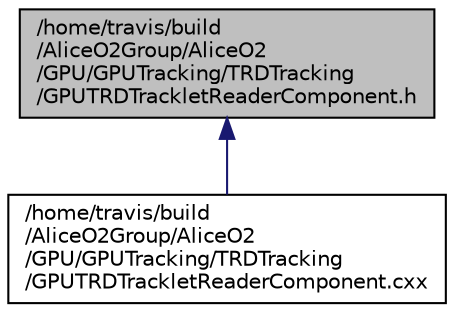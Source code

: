 digraph "/home/travis/build/AliceO2Group/AliceO2/GPU/GPUTracking/TRDTracking/GPUTRDTrackletReaderComponent.h"
{
 // INTERACTIVE_SVG=YES
  bgcolor="transparent";
  edge [fontname="Helvetica",fontsize="10",labelfontname="Helvetica",labelfontsize="10"];
  node [fontname="Helvetica",fontsize="10",shape=record];
  Node1 [label="/home/travis/build\l/AliceO2Group/AliceO2\l/GPU/GPUTracking/TRDTracking\l/GPUTRDTrackletReaderComponent.h",height=0.2,width=0.4,color="black", fillcolor="grey75", style="filled", fontcolor="black"];
  Node1 -> Node2 [dir="back",color="midnightblue",fontsize="10",style="solid",fontname="Helvetica"];
  Node2 [label="/home/travis/build\l/AliceO2Group/AliceO2\l/GPU/GPUTracking/TRDTracking\l/GPUTRDTrackletReaderComponent.cxx",height=0.2,width=0.4,color="black",URL="$d1/d64/GPUTRDTrackletReaderComponent_8cxx.html",tooltip="A pre-processing component for TRD tracking/trigger data on FEP-level. "];
}
